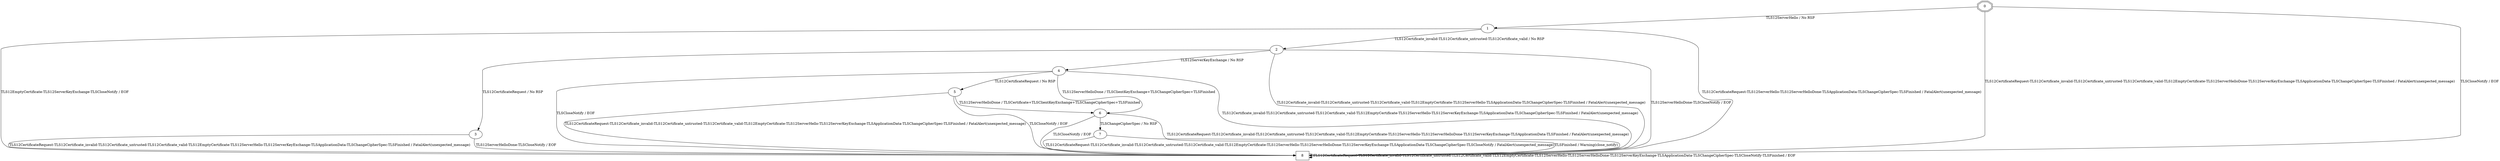 digraph {
"0" [shape=doubleoctagon label=0];
"1" [shape=ellipse label=1];
"2" [shape=ellipse label=2];
"3" [shape=ellipse label=3];
"4" [shape=ellipse label=4];
"5" [shape=ellipse label=5];
"6" [shape=ellipse label=6];
"7" [shape=ellipse label=7];
"8" [shape=rectangle label=8];
"0" -> "8" [label="TLS12CertificateRequest-TLS12Certificate_invalid-TLS12Certificate_untrusted-TLS12Certificate_valid-TLS12EmptyCertificate-TLS12ServerHelloDone-TLS12ServerKeyExchange-TLSApplicationData-TLSChangeCipherSpec-TLSFinished / FatalAlert(unexpected_message)"];
"0" -> "1" [label="TLS12ServerHello / No RSP"];
"0" -> "8" [label="TLSCloseNotify / EOF"];
"1" -> "8" [label="TLS12CertificateRequest-TLS12ServerHello-TLS12ServerHelloDone-TLSApplicationData-TLSChangeCipherSpec-TLSFinished / FatalAlert(unexpected_message)"];
"1" -> "2" [label="TLS12Certificate_invalid-TLS12Certificate_untrusted-TLS12Certificate_valid / No RSP"];
"1" -> "8" [label="TLS12EmptyCertificate-TLS12ServerKeyExchange-TLSCloseNotify / EOF"];
"2" -> "3" [label="TLS12CertificateRequest / No RSP"];
"2" -> "8" [label="TLS12Certificate_invalid-TLS12Certificate_untrusted-TLS12Certificate_valid-TLS12EmptyCertificate-TLS12ServerHello-TLSApplicationData-TLSChangeCipherSpec-TLSFinished / FatalAlert(unexpected_message)"];
"2" -> "8" [label="TLS12ServerHelloDone-TLSCloseNotify / EOF"];
"2" -> "4" [label="TLS12ServerKeyExchange / No RSP"];
"3" -> "8" [label="TLS12CertificateRequest-TLS12Certificate_invalid-TLS12Certificate_untrusted-TLS12Certificate_valid-TLS12EmptyCertificate-TLS12ServerHello-TLS12ServerKeyExchange-TLSApplicationData-TLSChangeCipherSpec-TLSFinished / FatalAlert(unexpected_message)"];
"3" -> "8" [label="TLS12ServerHelloDone-TLSCloseNotify / EOF"];
"4" -> "5" [label="TLS12CertificateRequest / No RSP"];
"4" -> "8" [label="TLS12Certificate_invalid-TLS12Certificate_untrusted-TLS12Certificate_valid-TLS12EmptyCertificate-TLS12ServerHello-TLS12ServerKeyExchange-TLSApplicationData-TLSChangeCipherSpec-TLSFinished / FatalAlert(unexpected_message)"];
"4" -> "6" [label="TLS12ServerHelloDone / TLSClientKeyExchange+TLSChangeCipherSpec+TLSFinished"];
"4" -> "8" [label="TLSCloseNotify / EOF"];
"5" -> "8" [label="TLS12CertificateRequest-TLS12Certificate_invalid-TLS12Certificate_untrusted-TLS12Certificate_valid-TLS12EmptyCertificate-TLS12ServerHello-TLS12ServerKeyExchange-TLSApplicationData-TLSChangeCipherSpec-TLSFinished / FatalAlert(unexpected_message)"];
"5" -> "6" [label="TLS12ServerHelloDone / TLSCertificate+TLSClientKeyExchange+TLSChangeCipherSpec+TLSFinished"];
"5" -> "8" [label="TLSCloseNotify / EOF"];
"6" -> "8" [label="TLS12CertificateRequest-TLS12Certificate_invalid-TLS12Certificate_untrusted-TLS12Certificate_valid-TLS12EmptyCertificate-TLS12ServerHello-TLS12ServerHelloDone-TLS12ServerKeyExchange-TLSApplicationData-TLSFinished / FatalAlert(unexpected_message)"];
"6" -> "7" [label="TLSChangeCipherSpec / No RSP"];
"6" -> "8" [label="TLSCloseNotify / EOF"];
"7" -> "8" [label="TLS12CertificateRequest-TLS12Certificate_invalid-TLS12Certificate_untrusted-TLS12Certificate_valid-TLS12EmptyCertificate-TLS12ServerHello-TLS12ServerHelloDone-TLS12ServerKeyExchange-TLSApplicationData-TLSChangeCipherSpec-TLSCloseNotify / FatalAlert(unexpected_message)"];
"7" -> "8" [label="TLSFinished / Warning(close_notify)"];
"8" -> "8" [label="TLS12CertificateRequest-TLS12Certificate_invalid-TLS12Certificate_untrusted-TLS12Certificate_valid-TLS12EmptyCertificate-TLS12ServerHello-TLS12ServerHelloDone-TLS12ServerKeyExchange-TLSApplicationData-TLSChangeCipherSpec-TLSCloseNotify-TLSFinished / EOF"];
}
